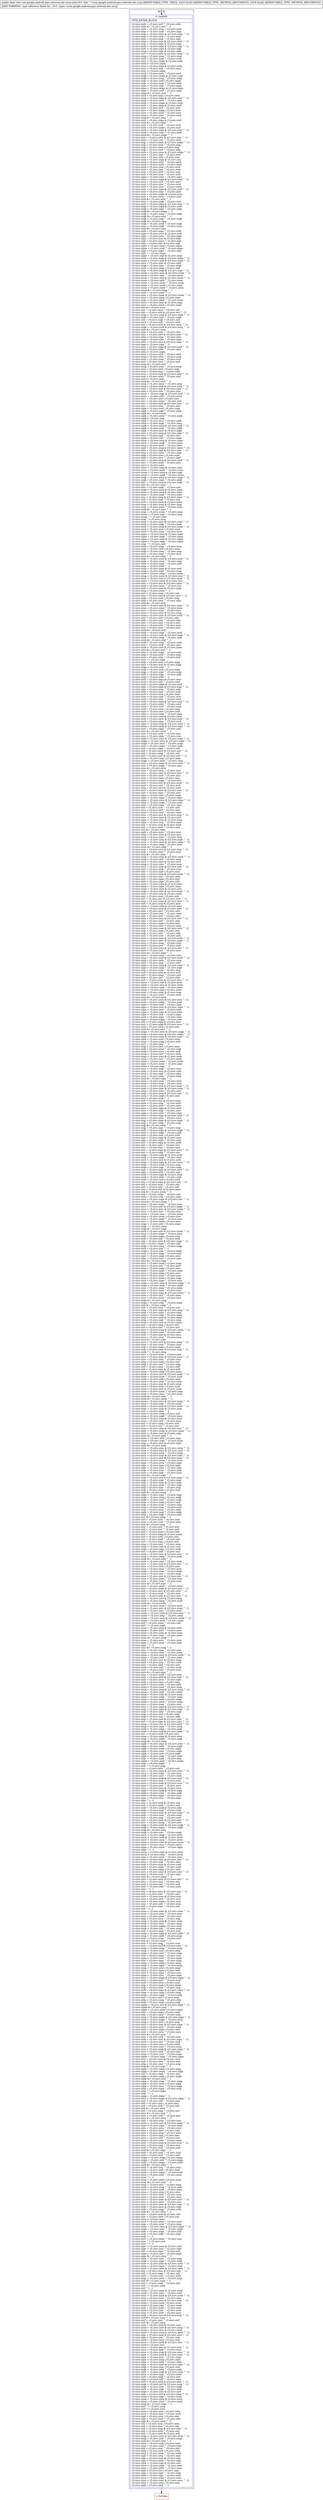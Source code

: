 digraph "CFG forcom.google.android.gms.internal.ads.zzcq.zza([B[B)V" {
subgraph cluster_Region_1862879260 {
label = "R(1:0)";
node [shape=record,color=blue];
Node_0 [shape=record,label="{0\:\ 0x0000|MTH_ENTER_BLOCK\l|r3.zzvc.zzrb = r3.zzvc.zzrf ^ r3.zzvc.zzrb\lr3.zzvc.zzrb &= r3.zzvc.zzsf ^ \-1\lr3.zzvc.zzrb = r3.zzvc.zzoq ^ r3.zzvc.zzrb\lr3.zzvc.zzqc = r3.zzvc.zzrb ^ r3.zzvc.zzqc\lr3.zzvc.zzqc = r3.zzvc.zzsh & (r3.zzvc.zzqc ^ \-1)\lr3.zzvc.zzqc = r3.zzvc.zzuj ^ r3.zzvc.zzqc\lr3.zzvc.zzpi = r3.zzvc.zzqc ^ r3.zzvc.zzpi\lr3.zzvc.zzqc = r3.zzvc.zzpi & (r3.zzvc.zztw ^ \-1)\lr3.zzvc.zzuj = r3.zzvc.zzpa & r3.zzvc.zzqc\lr3.zzvc.zzsh = r3.zzvc.zzpa & (r3.zzvc.zzpi ^ \-1)\lr3.zzvc.zzrb = r3.zzvc.zzpa & r3.zzvc.zzpi\lr3.zzvc.zzoq = r3.zzvc.zzpi & r3.zzvc.zztw\lr3.zzvc.zzrf = r3.zzvc.zztw & (r3.zzvc.zzoq ^ \-1)\lr3.zzvc.zzsp = r3.zzvc.zzoq ^ r3.zzvc.zzsp\lr3.zzvc.zzrb = r3.zzvc.zzoq ^ r3.zzvc.zzrb\lr3.zzvc.zzov = r3.zzvc.zzqm & r3.zzvc.zzrb\lr3.zzvc.zzrb \|= r3.zzvc.zzqm\lr3.zzvc.zzur = r3.zzvc.zzpa & r3.zzvc.zzoq\lr3.zzvc.zzur = r3.zzvc.zzpi ^ r3.zzvc.zzur\lr3.zzvc.zzur \|= r3.zzvc.zzqm\lr3.zzvc.zzuf = r3.zzvc.zzoq ^ r3.zzvc.zzuf\lr3.zzvc.zzqk = r3.zzvc.zzqm & r3.zzvc.zzuf\lr3.zzvc.zzqk = r3.zzvc.zzsp ^ r3.zzvc.zzqk\lr3.zzvc.zzqv = r3.zzvc.zzuf \| r3.zzvc.zzqm\lr3.zzvc.zzqv = r3.zzvc.zzsp ^ r3.zzvc.zzqv\lr3.zzvc.zzpu = r3.zzvc.zzpi ^ r3.zzvc.zzpu\lr3.zzvc.zzpu = r3.zzvc.zzqm & r3.zzvc.zzpu\lr3.zzvc.zzpu = r3.zzvc.zzuf ^ r3.zzvc.zzpu\lr3.zzvc.zzpu &= r3.zzvc.zzos ^ \-1\lr3.zzvc.zzuf = r3.zzvc.zzpi \| r3.zzvc.zztw\lr3.zzvc.zzsp = r3.zzvc.zzpa & (r3.zzvc.zzuf ^ \-1)\lr3.zzvc.zzsp = r3.zzvc.zztw ^ r3.zzvc.zzsp\lr3.zzvc.zzsp = r3.zzvc.zzqm & r3.zzvc.zzsp\lr3.zzvc.zzut = r3.zzvc.zzpa & r3.zzvc.zzuf\lr3.zzvc.zzut = r3.zzvc.zzrf ^ r3.zzvc.zzut\lr3.zzvc.zzre = r3.zzvc.zzqm \| r3.zzvc.zzut\lr3.zzvc.zzre = r3.zzvc.zzsd ^ r3.zzvc.zzre\lr3.zzvc.zzsp = r3.zzvc.zzut ^ r3.zzvc.zzsp\lr3.zzvc.zzsp &= r3.zzvc.zzos ^ \-1\lr3.zzvc.zzut = r3.zzvc.zzpa & r3.zzvc.zzuf\lr3.zzvc.zzuf &= r3.zzvc.zztw ^ \-1\lr3.zzvc.zzut = r3.zzvc.zzuf ^ r3.zzvc.zzut\lr3.zzvc.zzut = r3.zzvc.zzqm \| r3.zzvc.zzut\lr3.zzvc.zzsd = r3.zzvc.zzpa & (r3.zzvc.zzuf ^ \-1)\lr3.zzvc.zzsd = r3.zzvc.zzqc ^ r3.zzvc.zzsd\lr3.zzvc.zzsd &= r3.zzvc.zzqm ^ \-1\lr3.zzvc.zzrj = r3.zzvc.zztw & (r3.zzvc.zzpi ^ \-1)\lr3.zzvc.zznu = r3.zzvc.zzrj ^ r3.zzvc.zznu\lr3.zzvc.zzqj = r3.zzvc.zznu & (r3.zzvc.zzqm ^ \-1)\lr3.zzvc.zzqj = r3.zzvc.zzsh ^ r3.zzvc.zzqj\lr3.zzvc.zzqj = r3.zzvc.zzos \| r3.zzvc.zzqj\lr3.zzvc.zzqj = r3.zzvc.zzre ^ r3.zzvc.zzqj\lr3.zzvc.zzre = r3.zzvc.zznu & (r3.zzvc.zzqm ^ \-1)\lr3.zzvc.zzre = r3.zzvc.zzpi ^ r3.zzvc.zzre\lr3.zzvc.zzre = r3.zzvc.zzos \| r3.zzvc.zzre\lr3.zzvc.zzsh = r3.zzvc.zzpa & r3.zzvc.zzrj\lr3.zzvc.zzsh = r3.zzvc.zzuf ^ r3.zzvc.zzsh\lr3.zzvc.zzsd = r3.zzvc.zzsh ^ r3.zzvc.zzsd\lr3.zzvc.zzsd = r3.zzvc.zzos \| r3.zzvc.zzsd\lr3.zzvc.zzuf = r3.zzvc.zzpi ^ r3.zzvc.zztw\lr3.zzvc.zzuj = r3.zzvc.zzuf ^ r3.zzvc.zzuj\lr3.zzvc.zzur = r3.zzvc.zzuj ^ r3.zzvc.zzur\lr3.zzvc.zzpu = r3.zzvc.zzur ^ r3.zzvc.zzpu\lr3.zzvc.zzur = r3.zzvc.zzpa & (r3.zzvc.zzuf ^ \-1)\lr3.zzvc.zzur = r3.zzvc.zzrf ^ r3.zzvc.zzur\lr3.zzvc.zzut = r3.zzvc.zzur ^ r3.zzvc.zzut\lr3.zzvc.zzsd = r3.zzvc.zzut ^ r3.zzvc.zzsd\lr3.zzvc.zzut = r3.zzvc.zzpa & (r3.zzvc.zzuf ^ \-1)\lr3.zzvc.zzut = r3.zzvc.zzqc ^ r3.zzvc.zzut\lr3.zzvc.zzut = r3.zzvc.zzqm & r3.zzvc.zzut\lr3.zzvc.zzut = r3.zzvc.zznu ^ r3.zzvc.zzut\lr3.zzvc.zzut &= r3.zzvc.zzos ^ \-1\lr3.zzvc.zzut = r3.zzvc.zzqk ^ r3.zzvc.zzut\lr3.zzvc.zzut = r3.zzvc.zzpq & (r3.zzvc.zzut ^ \-1)\lr3.zzvc.zzqk = r3.zzvc.zzpa & r3.zzvc.zzuf\lr3.zzvc.zzqk = r3.zzvc.zzqc ^ r3.zzvc.zzqk\lr3.zzvc.zzqk &= r3.zzvc.zzqm ^ \-1\lr3.zzvc.zzqk = r3.zzvc.zzoq ^ r3.zzvc.zzqk\lr3.zzvc.zzqk &= r3.zzvc.zzos ^ \-1\lr3.zzvc.zzqk = r3.zzvc.zzqv ^ r3.zzvc.zzqk\lr3.zzvc.zzqk &= r3.zzvc.zzpq\lr3.zzvc.zzqk = r3.zzvc.zzsd ^ r3.zzvc.zzqk\lr3.zzvc.zzsn = r3.zzvc.zzqk ^ r3.zzvc.zzsn\lr3.zzvc.zztb &= r3.zzvc.zzsn\lr3.zzvc.zztb = r3.zzvc.zzpo ^ r3.zzvc.zztb\lr3.zzvc.zzpo = r3.zzvc.zzsn & r3.zzvc.zzsk\lr3.zzvc.zzpo = r3.zzvc.zzra ^ r3.zzvc.zzpo\lr3.zzvc.zzpl = r3.zzvc.zzsn & r3.zzvc.zzpl\lr3.zzvc.zzpl = r3.zzvc.zznw ^ r3.zzvc.zzpl\lr3.zzvc.zzpl = r3.zzvc.zztt & r3.zzvc.zzpl\lr3.zzvc.zzpw = r3.zzvc.zzsn \| r3.zzvc.zzpw\lr3.zzvc.zzpw = r3.zzvc.zzsk ^ r3.zzvc.zzpw\lr3.zzvc.zzpl = r3.zzvc.zzpw ^ r3.zzvc.zzpl\lr3.zzvc.zzpl ^= r3.zzvc.zzpa\lr3.zzvc.zzpw = r3.zzvc.zzpl & r3.zzvc.zzqa\lr3.zzvc.zzsk = r3.zzvc.zzqa & (r3.zzvc.zzpw ^ \-1)\lr3.zzvc.zznw = r3.zzvc.zzpl & (r3.zzvc.zzqa ^ \-1)\lr3.zzvc.zzra = r3.zzvc.zzoc & r3.zzvc.zzpl\lr3.zzvc.zzqk = r3.zzvc.zzpl ^ r3.zzvc.zzqa\lr3.zzvc.zzsd = r3.zzvc.zzqa \| r3.zzvc.zzpl\lr3.zzvc.zzqv = r3.zzvc.zzqa & (r3.zzvc.zzpl ^ \-1)\lr3.zzvc.zzsm = r3.zzvc.zzsn & (r3.zzvc.zzsm ^ \-1)\lr3.zzvc.zzsm = r3.zzvc.zznr ^ r3.zzvc.zzsm\lr3.zzvc.zzsm = r3.zzvc.zztt & (r3.zzvc.zzsm ^ \-1)\lr3.zzvc.zzsm = r3.zzvc.zztb ^ r3.zzvc.zzsm\lr3.zzvc.zzom = r3.zzvc.zzsm ^ r3.zzvc.zzom\lr3.zzvc.zzsm = r3.zzvc.zzom \| r3.zzvc.zzqw\lr3.zzvc.zzsm = r3.zzvc.zzqw ^ r3.zzvc.zzsm\lr3.zzvc.zzsm &= r3.zzvc.zzpg ^ \-1\lr3.zzvc.zztb = r3.zzvc.zzom ^ \-1\lr3.zzvc.zznr = r3.zzvc.zzqw & (r3.zzvc.zzom ^ \-1)\lr3.zzvc.zznr = r3.zzvc.zzpg \| r3.zzvc.zznr\lr3.zzvc.zzqc = r3.zzvc.zzqw ^ r3.zzvc.zzom\lr3.zzvc.zznu = r3.zzvc.zzqc & r3.zzvc.zzpg\lr3.zzvc.zzur = r3.zzvc.zzom \| r3.zzvc.zzqw\lr3.zzvc.zzti &= r3.zzvc.zzsn\lr3.zzvc.zzti = r3.zzvc.zzua ^ r3.zzvc.zzti\lr3.zzvc.zzti = r3.zzvc.zztt & (r3.zzvc.zzti ^ \-1)\lr3.zzvc.zzqb = r3.zzvc.zzsn & (r3.zzvc.zzqb ^ \-1)\lr3.zzvc.zzqb = r3.zzvc.zzof ^ r3.zzvc.zzqb\lr3.zzvc.zzti = r3.zzvc.zzqb ^ r3.zzvc.zzti\lr3.zzvc.zzrd = r3.zzvc.zzti ^ r3.zzvc.zzrd\lr3.zzvc.zzti = r3.zzvc.zzrd & (r3.zzvc.zzsg ^ \-1)\lr3.zzvc.zzqb = r3.zzvc.zzrd & (r3.zzvc.zzsg ^ \-1)\lr3.zzvc.zzte &= r3.zzvc.zzsn\lr3.zzvc.zzte = r3.zzvc.zztx ^ r3.zzvc.zzte\lr3.zzvc.zzte = r3.zzvc.zztt & (r3.zzvc.zzte ^ \-1)\lr3.zzvc.zzte = r3.zzvc.zzpo ^ r3.zzvc.zzte\lr3.zzvc.zzpe = r3.zzvc.zzte ^ r3.zzvc.zzpe\lr3.zzvc.zzte = r3.zzvc.zzsi & (r3.zzvc.zzpe ^ \-1)\lr3.zzvc.zzpo = r3.zzvc.zzpe ^ \-1\lr3.zzvc.zztx = r3.zzvc.zzpa & (r3.zzvc.zzuf ^ \-1)\lr3.zzvc.zztx = r3.zzvc.zztw ^ r3.zzvc.zztx\lr3.zzvc.zztx \|= r3.zzvc.zzqm\lr3.zzvc.zztx = r3.zzvc.zzsh ^ r3.zzvc.zztx\lr3.zzvc.zzsp = r3.zzvc.zztx ^ r3.zzvc.zzsp\lr3.zzvc.zzut = r3.zzvc.zzsp ^ r3.zzvc.zzut\lr3.zzvc.zzsf = r3.zzvc.zzut ^ r3.zzvc.zzsf\lr3.zzvc.zzup &= r3.zzvc.zzsf ^ \-1\lr3.zzvc.zzup = r3.zzvc.zzul ^ r3.zzvc.zzup\lr3.zzvc.zzul = r3.zzvc.zzsf \| r3.zzvc.zzqy\lr3.zzvc.zzul = r3.zzvc.zzsj ^ r3.zzvc.zzul\lr3.zzvc.zzul = r3.zzvc.zzrh & (r3.zzvc.zzul ^ \-1)\lr3.zzvc.zzul = r3.zzvc.zzno ^ r3.zzvc.zzul\lr3.zzvc.zzul \|= r3.zzvc.zzqt\lr3.zzvc.zzrg &= r3.zzvc.zzsf ^ \-1\lr3.zzvc.zzrg = r3.zzvc.zzsw ^ r3.zzvc.zzrg\lr3.zzvc.zzrg = r3.zzvc.zzrh & (r3.zzvc.zzrg ^ \-1)\lr3.zzvc.zzta = r3.zzvc.zzsf & (r3.zzvc.zzta ^ \-1)\lr3.zzvc.zzta = r3.zzvc.zztv ^ r3.zzvc.zzta\lr3.zzvc.zzsw = r3.zzvc.zzqy & (r3.zzvc.zzsf ^ \-1)\lr3.zzvc.zzsw = r3.zzvc.zztv ^ r3.zzvc.zzsw\lr3.zzvc.zzrc = r3.zzvc.zzsf \| r3.zzvc.zzrc\lr3.zzvc.zzrc = r3.zzvc.zzum ^ r3.zzvc.zzrc\lr3.zzvc.zzrc = r3.zzvc.zzrh & (r3.zzvc.zzrc ^ \-1)\lr3.zzvc.zzrc = r3.zzvc.zzta ^ r3.zzvc.zzrc\lr3.zzvc.zzpk = r3.zzvc.zzsf \| r3.zzvc.zzpk\lr3.zzvc.zzpk = r3.zzvc.zzpf ^ r3.zzvc.zzpk\lr3.zzvc.zzpk &= r3.zzvc.zzrh\lr3.zzvc.zzpk = r3.zzvc.zzsw ^ r3.zzvc.zzpk\lr3.zzvc.zzpk \|= r3.zzvc.zzqt\lr3.zzvc.zzpk = r3.zzvc.zzrc ^ r3.zzvc.zzpk\lr3.zzvc.zzsq = r3.zzvc.zzpk ^ r3.zzvc.zzsq\lr3.zzvc.zzpk = r3.zzvc.zzsq & (r3.zzvc.zzpl ^ \-1)\lr3.zzvc.zzpk = r3.zzvc.zzqv ^ r3.zzvc.zzpk\lr3.zzvc.zzpk = r3.zzvc.zzoc & r3.zzvc.zzpk\lr3.zzvc.zzrc = r3.zzvc.zzsq & (r3.zzvc.zzpl ^ \-1)\lr3.zzvc.zzrc = r3.zzvc.zzpl ^ r3.zzvc.zzrc\lr3.zzvc.zzpk = r3.zzvc.zzrc ^ r3.zzvc.zzpk\lr3.zzvc.zzsw = r3.zzvc.zzsq & r3.zzvc.zzpw\lr3.zzvc.zzsw = r3.zzvc.zzqk ^ r3.zzvc.zzsw\lr3.zzvc.zzra = r3.zzvc.zzsw ^ r3.zzvc.zzra\lr3.zzvc.zzpf = r3.zzvc.zzsq & (r3.zzvc.zzpw ^ \-1)\lr3.zzvc.zzta = r3.zzvc.zzpf & (r3.zzvc.zzoc ^ \-1)\lr3.zzvc.zzta = r3.zzvc.zzsw ^ r3.zzvc.zzta\lr3.zzvc.zzpf = r3.zzvc.zzoc \| r3.zzvc.zzpf\lr3.zzvc.zzpf = r3.zzvc.zzrc ^ r3.zzvc.zzpf\lr3.zzvc.zzrc = r3.zzvc.zzsq & (r3.zzvc.zzsd ^ \-1)\lr3.zzvc.zzrc = r3.zzvc.zzsd ^ r3.zzvc.zzrc\lr3.zzvc.zzrc \|= r3.zzvc.zzoc\lr3.zzvc.zzsw = r3.zzvc.zzsq & r3.zzvc.zzsd\lr3.zzvc.zzsw = r3.zzvc.zznw ^ r3.zzvc.zzsw\lr3.zzvc.zzum = r3.zzvc.zzsq & r3.zzvc.zzpl\lr3.zzvc.zzum = r3.zzvc.zzqk ^ r3.zzvc.zzum\lr3.zzvc.zzqk = r3.zzvc.zzsq & (r3.zzvc.zzqa ^ \-1)\lr3.zzvc.zzqk = r3.zzvc.zzqa ^ r3.zzvc.zzqk\lr3.zzvc.zztv = r3.zzvc.zzsq & (r3.zzvc.zzqa ^ \-1)\lr3.zzvc.zztv &= r3.zzvc.zzoc ^ \-1\lr3.zzvc.zztv = r3.zzvc.zzqk ^ r3.zzvc.zztv\lr3.zzvc.zzqk = r3.zzvc.zzsq & r3.zzvc.zzpw\lr3.zzvc.zzno = r3.zzvc.zzsq & r3.zzvc.zzqv\lr3.zzvc.zzno = r3.zzvc.zzqa ^ r3.zzvc.zzno\lr3.zzvc.zzsj = r3.zzvc.zzsq & (r3.zzvc.zzpw ^ \-1)\lr3.zzvc.zzsj = r3.zzvc.zzqv ^ r3.zzvc.zzsj\lr3.zzvc.zzut = r3.zzvc.zzsq & r3.zzvc.zznw\lr3.zzvc.zzsp = r3.zzvc.zzsq & r3.zzvc.zzqa\lr3.zzvc.zzsp = r3.zzvc.zznw ^ r3.zzvc.zzsp\lr3.zzvc.zzsp &= r3.zzvc.zzoc ^ \-1\lr3.zzvc.zzsp = r3.zzvc.zzum ^ r3.zzvc.zzsp\lr3.zzvc.zzum = r3.zzvc.zzpl ^ r3.zzvc.zzsq\lr3.zzvc.zzum ^= r3.zzvc.zzoc\lr3.zzvc.zzsk ^= r3.zzvc.zzsq\lr3.zzvc.zzsk = r3.zzvc.zzoc & (r3.zzvc.zzsk ^ \-1)\lr3.zzvc.zzsk = r3.zzvc.zzqk ^ r3.zzvc.zzsk\lr3.zzvc.zzsd = r3.zzvc.zzsq & (r3.zzvc.zzsd ^ \-1)\lr3.zzvc.zzsd = r3.zzvc.zzoc \| r3.zzvc.zzsd\lr3.zzvc.zzsd = r3.zzvc.zzno ^ r3.zzvc.zzsd\lr3.zzvc.zzpw = r3.zzvc.zzsq & r3.zzvc.zzpw\lr3.zzvc.zzpw = r3.zzvc.zzqa ^ r3.zzvc.zzpw\lr3.zzvc.zzpw = r3.zzvc.zzoc & r3.zzvc.zzpw\lr3.zzvc.zzpw = r3.zzvc.zzqk ^ r3.zzvc.zzpw\lr3.zzvc.zzqy ^= r3.zzvc.zzsf\lr3.zzvc.zzrg = r3.zzvc.zzqy ^ r3.zzvc.zzrg\lr3.zzvc.zzqy = r3.zzvc.zzsf \| r3.zzvc.zzun\lr3.zzvc.zzqy = r3.zzvc.zzog ^ r3.zzvc.zzqy\lr3.zzvc.zzsz = r3.zzvc.zzqy ^ r3.zzvc.zzsz\lr3.zzvc.zzsz &= r3.zzvc.zzqt ^ \-1\lr3.zzvc.zzqy = r3.zzvc.zzuo & (r3.zzvc.zzsf ^ \-1)\lr3.zzvc.zzqy = r3.zzvc.zzuq ^ r3.zzvc.zzqy\lr3.zzvc.zztw = r3.zzvc.zzqy ^ r3.zzvc.zztw\lr3.zzvc.zzqy = r3.zzvc.zztw ^ \-1\lr3.zzvc.zzog = r3.zzvc.zzqx & r3.zzvc.zzsf\lr3.zzvc.zzog = r3.zzvc.zzpt ^ r3.zzvc.zzog\lr3.zzvc.zzow = r3.zzvc.zzog ^ r3.zzvc.zzow\lr3.zzvc.zzog = r3.zzvc.zzow & (r3.zzvc.zzsi ^ \-1)\lr3.zzvc.zzno = r3.zzvc.zzsi & (r3.zzvc.zzow ^ \-1)\lr3.zzvc.zznw = r3.zzvc.zzow & r3.zzvc.zzsi\lr3.zzvc.zztx = r3.zzvc.zzsi & (r3.zzvc.zznw ^ \-1)\lr3.zzvc.zzsh = r3.zzvc.zzow ^ r3.zzvc.zzsi\lr3.zzvc.zzof = r3.zzvc.zzsh & r3.zzvc.zzpe\lr3.zzvc.zzua = r3.zzvc.zzow ^ \-1\lr3.zzvc.zzrf = r3.zzvc.zzow \| r3.zzvc.zzsi\lr3.zzvc.zzuj = r3.zzvc.zzrf & (r3.zzvc.zzsi ^ \-1)\lr3.zzvc.zztp = r3.zzvc.zzsf \| r3.zzvc.zztp\lr3.zzvc.zztp = r3.zzvc.zzry ^ r3.zzvc.zztp\lr3.zzvc.zztp &= r3.zzvc.zzrh\lr3.zzvc.zzuo = r3.zzvc.zzsf & (r3.zzvc.zzuo ^ \-1)\lr3.zzvc.zzuo = r3.zzvc.zzuq ^ r3.zzvc.zzuo\lr3.zzvc.zzrs = r3.zzvc.zzuo ^ r3.zzvc.zzrs\lr3.zzvc.zzuo = r3.zzvc.zzrs & r3.zzvc.zzsg\lr3.zzvc.zzuq = r3.zzvc.zzrs & (r3.zzvc.zzrd ^ \-1)\lr3.zzvc.zzty = r3.zzvc.zzsf \| r3.zzvc.zzty\lr3.zzvc.zzty = r3.zzvc.zztu ^ r3.zzvc.zzty\lr3.zzvc.zztc = r3.zzvc.zzty ^ r3.zzvc.zztc\lr3.zzvc.zzsz = r3.zzvc.zztc ^ r3.zzvc.zzsz\lr3.zzvc.zzoi = r3.zzvc.zzsz ^ r3.zzvc.zzoi\lr3.zzvc.zzoh &= r3.zzvc.zzsf\lr3.zzvc.zzoh = r3.zzvc.zzun ^ r3.zzvc.zzoh\lr3.zzvc.zzoh = r3.zzvc.zzrh & (r3.zzvc.zzoh ^ \-1)\lr3.zzvc.zzoh = r3.zzvc.zzup ^ r3.zzvc.zzoh\lr3.zzvc.zzoh &= r3.zzvc.zzqt ^ \-1\lr3.zzvc.zzoh = r3.zzvc.zzrg ^ r3.zzvc.zzoh\lr3.zzvc.zzst = r3.zzvc.zzoh ^ r3.zzvc.zzst\lr3.zzvc.zzoh = r3.zzvc.zzst & r3.zzvc.zzom\lr3.zzvc.zztu &= r3.zzvc.zzsf ^ \-1\lr3.zzvc.zztu = r3.zzvc.zzqg ^ r3.zzvc.zztu\lr3.zzvc.zztp = r3.zzvc.zztu ^ r3.zzvc.zztp\lr3.zzvc.zzul = r3.zzvc.zztp ^ r3.zzvc.zzul\lr3.zzvc.zzul ^= r3.zzvc.zzpi\lr3.zzvc.zztp = r3.zzvc.zzul \| r3.zzvc.zzpg\lr3.zzvc.zztu = r3.zzvc.zzul & r3.zzvc.zzpg\lr3.zzvc.zzqg = r3.zzvc.zzul ^ \-1\lr3.zzvc.zzqx = r3.zzvc.zzsf \| r3.zzvc.zzqx\lr3.zzvc.zzqx = r3.zzvc.zzpt ^ r3.zzvc.zzqx\lr3.zzvc.zzth = r3.zzvc.zzqx ^ r3.zzvc.zzth\lr3.zzvc.zzqx = r3.zzvc.zzth ^ \-1\lr3.zzvc.zzuf = r3.zzvc.zzpa & r3.zzvc.zzuf\lr3.zzvc.zzuf = r3.zzvc.zzrj ^ r3.zzvc.zzuf\lr3.zzvc.zzuf = r3.zzvc.zzqm & r3.zzvc.zzuf\lr3.zzvc.zzpi = r3.zzvc.zzpa & (r3.zzvc.zzpi ^ \-1)\lr3.zzvc.zzpi = r3.zzvc.zzoq ^ r3.zzvc.zzpi\lr3.zzvc.zzuf = r3.zzvc.zzpi ^ r3.zzvc.zzuf\lr3.zzvc.zzuf = r3.zzvc.zzos \| r3.zzvc.zzuf\lr3.zzvc.zzov = r3.zzvc.zzpi ^ r3.zzvc.zzov\lr3.zzvc.zzuf = r3.zzvc.zzov ^ r3.zzvc.zzuf\lr3.zzvc.zzuf = r3.zzvc.zzpq & (r3.zzvc.zzuf ^ \-1)\lr3.zzvc.zzuf = r3.zzvc.zzpu ^ r3.zzvc.zzuf\lr3.zzvc.zznx = r3.zzvc.zzuf ^ r3.zzvc.zznx\lr3.zzvc.zzuf = r3.zzvc.zznx \| r3.zzvc.zzqz\lr3.zzvc.zzpu = r3.zzvc.zzrz \| r3.zzvc.zzuf\lr3.zzvc.zzpu = r3.zzvc.zznx ^ r3.zzvc.zzpu\lr3.zzvc.zzov = r3.zzvc.zzuf & r3.zzvc.zzrw\lr3.zzvc.zzuf = r3.zzvc.zzrw & (r3.zzvc.zzuf ^ \-1)\lr3.zzvc.zzuf = r3.zzvc.zzpu ^ r3.zzvc.zzuf\lr3.zzvc.zzpu = r3.zzvc.zzqz & (r3.zzvc.zznx ^ \-1)\lr3.zzvc.zzoq = r3.zzvc.zzqz & (r3.zzvc.zzpu ^ \-1)\lr3.zzvc.zzsr = r3.zzvc.zzpu ^ r3.zzvc.zzsr\lr3.zzvc.zzsr &= r3.zzvc.zzrw ^ \-1\lr3.zzvc.zzsr = r3.zzvc.zztq ^ r3.zzvc.zzsr\lr3.zzvc.zzsc = r3.zzvc.zzpu ^ r3.zzvc.zzsc\lr3.zzvc.zzpa = r3.zzvc.zznx & (r3.zzvc.zzqz ^ \-1)\lr3.zzvc.zzqm = r3.zzvc.zzrw & (r3.zzvc.zzpa ^ \-1)\lr3.zzvc.zzqm = r3.zzvc.zzsc ^ r3.zzvc.zzqm\lr3.zzvc.zzox = r3.zzvc.zzqm ^ r3.zzvc.zzox\lr3.zzvc.zztl = r3.zzvc.zzpa ^ r3.zzvc.zztl\lr3.zzvc.zztl = r3.zzvc.zzrw & (r3.zzvc.zztl ^ \-1)\lr3.zzvc.zztl = r3.zzvc.zzoq ^ r3.zzvc.zztl\lr3.zzvc.zztl = r3.zzvc.zzss & (r3.zzvc.zztl ^ \-1)\lr3.zzvc.zzoq = r3.zzvc.zzqz \| r3.zzvc.zzpa\lr3.zzvc.zzqm = r3.zzvc.zznx ^ r3.zzvc.zzqz\lr3.zzvc.zzsc = r3.zzvc.zzqm & (r3.zzvc.zzrz ^ \-1)\lr3.zzvc.zzsc = r3.zzvc.zzqm ^ r3.zzvc.zzsc\lr3.zzvc.zzsc &= r3.zzvc.zzrw\lr3.zzvc.zzsc = r3.zzvc.zztq ^ r3.zzvc.zzsc\lr3.zzvc.zzsc = r3.zzvc.zzss & (r3.zzvc.zzsc ^ \-1)\lr3.zzvc.zzsc = r3.zzvc.zzuf ^ r3.zzvc.zzsc\lr3.zzvc.zzsc = r3.zzvc.zzpz \| r3.zzvc.zzsc\lr3.zzvc.zzrt = r3.zzvc.zzqm ^ r3.zzvc.zzrt\lr3.zzvc.zzuf = r3.zzvc.zzrt & (r3.zzvc.zzrw ^ \-1)\lr3.zzvc.zzuf = r3.zzvc.zzrt ^ r3.zzvc.zzuf\lr3.zzvc.zztq = r3.zzvc.zzrt & r3.zzvc.zzrw\lr3.zzvc.zzrt = r3.zzvc.zzrw & (r3.zzvc.zzrt ^ \-1)\lr3.zzvc.zzrt = r3.zzvc.zzpu ^ r3.zzvc.zzrt\lr3.zzvc.zzpu = r3.zzvc.zzrz \| r3.zzvc.zzqm\lr3.zzvc.zzpu = r3.zzvc.zzpa ^ r3.zzvc.zzpu\lr3.zzvc.zzpu = r3.zzvc.zzrw & (r3.zzvc.zzpu ^ \-1)\lr3.zzvc.zzpa = r3.zzvc.zzqm ^ r3.zzvc.zzrz\lr3.zzvc.zzov = r3.zzvc.zzpa ^ r3.zzvc.zzov\lr3.zzvc.zztl = r3.zzvc.zzov ^ r3.zzvc.zztl\lr3.zzvc.zzsc = r3.zzvc.zztl ^ r3.zzvc.zzsc\lr3.zzvc.zzoo = r3.zzvc.zzsc ^ r3.zzvc.zzoo\lr3.zzvc.zzsc = r3.zzvc.zzst & (r3.zzvc.zzoo ^ \-1)\lr3.zzvc.zzov = r3.zzvc.zzoo & r3.zzvc.zzrf\lr3.zzvc.zzpa = r3.zzvc.zzoo & r3.zzvc.zzog\lr3.zzvc.zzpa = r3.zzvc.zzuj ^ r3.zzvc.zzpa\lr3.zzvc.zzrj = r3.zzvc.zzoo & r3.zzvc.zzow\lr3.zzvc.zzrj = r3.zzvc.zzsh ^ r3.zzvc.zzrj\lr3.zzvc.zzrj &= r3.zzvc.zzpe\lr3.zzvc.zzpt = r3.zzvc.zzoo ^ r3.zzvc.zzst\lr3.zzvc.zzrg = r3.zzvc.zzoo & r3.zzvc.zzsi\lr3.zzvc.zzrg = r3.zzvc.zzow ^ r3.zzvc.zzrg\lr3.zzvc.zzup = r3.zzvc.zzrg & (r3.zzvc.zzpe ^ \-1)\lr3.zzvc.zzun = r3.zzvc.zzoo & (r3.zzvc.zzow ^ \-1)\lr3.zzvc.zzun = r3.zzvc.zzog ^ r3.zzvc.zzun\lr3.zzvc.zzun &= r3.zzvc.zzpe ^ \-1\lr3.zzvc.zzuj = r3.zzvc.zzoo & (r3.zzvc.zzuj ^ \-1)\lr3.zzvc.zzuj = r3.zzvc.zzno ^ r3.zzvc.zzuj\lr3.zzvc.zzuj &= r3.zzvc.zzpe ^ \-1\lr3.zzvc.zzog = r3.zzvc.zzoo & (r3.zzvc.zznw ^ \-1)\lr3.zzvc.zzog = r3.zzvc.zzrf ^ r3.zzvc.zzog\lr3.zzvc.zzsz = r3.zzvc.zzoo & r3.zzvc.zzsi\lr3.zzvc.zzup = r3.zzvc.zzsz ^ r3.zzvc.zzup\lr3.zzvc.zzsz = r3.zzvc.zzoo & (r3.zzvc.zztx ^ \-1)\lr3.zzvc.zzsz = r3.zzvc.zzsh ^ r3.zzvc.zzsz\lr3.zzvc.zztc = r3.zzvc.zzpe \| r3.zzvc.zzsz\lr3.zzvc.zzty = r3.zzvc.zzoo & (r3.zzvc.zzow ^ \-1)\lr3.zzvc.zzty = r3.zzvc.zzsi ^ r3.zzvc.zzty\lr3.zzvc.zzry = r3.zzvc.zzpe \| r3.zzvc.zzty\lr3.zzvc.zzty = r3.zzvc.zzpe \| r3.zzvc.zzty\lr3.zzvc.zzno = r3.zzvc.zzoo & r3.zzvc.zzno\lr3.zzvc.zzno = r3.zzvc.zzpe \| r3.zzvc.zzno\lr3.zzvc.zzuh = r3.zzvc.zzoo & r3.zzvc.zzst\lr3.zzvc.zzqh = r3.zzvc.zzst & (r3.zzvc.zzuh ^ \-1)\lr3.zzvc.zzro = r3.zzvc.zzrp & r3.zzvc.zzuh\lr3.zzvc.zzsl = r3.zzvc.zzoo \| r3.zzvc.zzst\lr3.zzvc.zzrl = r3.zzvc.zzsl & (r3.zzvc.zzst ^ \-1)\lr3.zzvc.zzsx = r3.zzvc.zzoo & (r3.zzvc.zzst ^ \-1)\lr3.zzvc.zztf = r3.zzvc.zzrp & r3.zzvc.zzsx\lr3.zzvc.zztm = r3.zzvc.zzrp & r3.zzvc.zzsx\lr3.zzvc.zzto = r3.zzvc.zzoo & (r3.zzvc.zztx ^ \-1)\lr3.zzvc.zzto = r3.zzvc.zzrf ^ r3.zzvc.zzto\lr3.zzvc.zzno = r3.zzvc.zzto ^ r3.zzvc.zzno\lr3.zzvc.zztc = r3.zzvc.zzto ^ r3.zzvc.zztc\lr3.zzvc.zzto = r3.zzvc.zzoo & (r3.zzvc.zzrf ^ \-1)\lr3.zzvc.zzto = r3.zzvc.zzrf ^ r3.zzvc.zzto\lr3.zzvc.zzto = r3.zzvc.zzpe \| r3.zzvc.zzto\lr3.zzvc.zzto = r3.zzvc.zzov ^ r3.zzvc.zzto\lr3.zzvc.zzov = r3.zzvc.zzoo & (r3.zzvc.zztx ^ \-1)\lr3.zzvc.zzqi = r3.zzvc.zzpe \| r3.zzvc.zzov\lr3.zzvc.zzqi = r3.zzvc.zzsz ^ r3.zzvc.zzqi\lr3.zzvc.zzry = r3.zzvc.zzov ^ r3.zzvc.zzry\lr3.zzvc.zzov = r3.zzvc.zzoo & (r3.zzvc.zzsh ^ \-1)\lr3.zzvc.zzsz = r3.zzvc.zzov & (r3.zzvc.zzpe ^ \-1)\lr3.zzvc.zzsz = r3.zzvc.zzog ^ r3.zzvc.zzsz\lr3.zzvc.zzof = r3.zzvc.zzov ^ r3.zzvc.zzof\lr3.zzvc.zzov = r3.zzvc.zzoo & (r3.zzvc.zzsi ^ \-1)\lr3.zzvc.zzov = r3.zzvc.zzsi ^ r3.zzvc.zzov\lr3.zzvc.zzov &= r3.zzvc.zzpe ^ \-1\lr3.zzvc.zzov = r3.zzvc.zzrg ^ r3.zzvc.zzov\lr3.zzvc.zzrg = r3.zzvc.zzoo & (r3.zzvc.zzow ^ \-1)\lr3.zzvc.zzrg = r3.zzvc.zzsh ^ r3.zzvc.zzrg\lr3.zzvc.zzty = r3.zzvc.zzrg ^ r3.zzvc.zzty\lr3.zzvc.zzpe = r3.zzvc.zzrg & (r3.zzvc.zzpe ^ \-1)\lr3.zzvc.zzpe = r3.zzvc.zzpa ^ r3.zzvc.zzpe\lr3.zzvc.zzuj = r3.zzvc.zzrg ^ r3.zzvc.zzuj\lr3.zzvc.zzrf = r3.zzvc.zzoo & r3.zzvc.zzrf\lr3.zzvc.zzrf = r3.zzvc.zznw ^ r3.zzvc.zzrf\lr3.zzvc.zzte = r3.zzvc.zzrf ^ r3.zzvc.zzte\lr3.zzvc.zzrf = r3.zzvc.zznx & (r3.zzvc.zzrz ^ \-1)\lr3.zzvc.zznw = r3.zzvc.zzrf & r3.zzvc.zzrw\lr3.zzvc.zznw = r3.zzvc.zzss & r3.zzvc.zznw\lr3.zzvc.zznw = r3.zzvc.zzuf ^ r3.zzvc.zznw\lr3.zzvc.zznw = r3.zzvc.zzpz \| r3.zzvc.zznw\lr3.zzvc.zzuf = r3.zzvc.zznx & r3.zzvc.zzqz\lr3.zzvc.zzoy = r3.zzvc.zzuf ^ r3.zzvc.zzoy\lr3.zzvc.zzoy &= r3.zzvc.zzrw\lr3.zzvc.zzuf = r3.zzvc.zznx & (r3.zzvc.zzrz ^ \-1)\lr3.zzvc.zzuf = r3.zzvc.zzqm ^ r3.zzvc.zzuf\lr3.zzvc.zzpu = r3.zzvc.zzuf ^ r3.zzvc.zzpu\lr3.zzvc.zzpu = r3.zzvc.zzss & (r3.zzvc.zzpu ^ \-1)\lr3.zzvc.zzpu = r3.zzvc.zzrt ^ r3.zzvc.zzpu\lr3.zzvc.zzpu = r3.zzvc.zzpz & r3.zzvc.zzpu\lr3.zzvc.zzpu = r3.zzvc.zztl ^ r3.zzvc.zzpu\lr3.zzvc.zzos = r3.zzvc.zzpu ^ r3.zzvc.zzos\lr3.zzvc.zzpu = r3.zzvc.zzpg ^ r3.zzvc.zzos\lr3.zzvc.zztl = r3.zzvc.zzpg & r3.zzvc.zzos\lr3.zzvc.zzrt = r3.zzvc.zzpg & (r3.zzvc.zzos ^ \-1)\lr3.zzvc.zzuf = r3.zzvc.zzos \| r3.zzvc.zzrt\lr3.zzvc.zzuf &= r3.zzvc.zzul ^ \-1\lr3.zzvc.zzqm = r3.zzvc.zzos & (r3.zzvc.zzpg ^ \-1)\lr3.zzvc.zzrg = r3.zzvc.zzos & (r3.zzvc.zzqm ^ \-1)\lr3.zzvc.zzpa = r3.zzvc.zzrg & (r3.zzvc.zzul ^ \-1)\lr3.zzvc.zzsh = r3.zzvc.zzul \| r3.zzvc.zzrg\lr3.zzvc.zzog = r3.zzvc.zzpg \| r3.zzvc.zzos\lr3.zzvc.zzrv = r3.zzvc.zzos ^ \-1\lr3.zzvc.zzqf = r3.zzvc.zzrz \| r3.zzvc.zznx\lr3.zzvc.zzqf = r3.zzvc.zzoq ^ r3.zzvc.zzqf\lr3.zzvc.zzoq = r3.zzvc.zzrw \| r3.zzvc.zzqf\lr3.zzvc.zzoq = r3.zzvc.zzrf ^ r3.zzvc.zzoq\lr3.zzvc.zzoq = r3.zzvc.zzss & r3.zzvc.zzoq\lr3.zzvc.zzoq = r3.zzvc.zzsr ^ r3.zzvc.zzoq\lr3.zzvc.zznw = r3.zzvc.zzoq ^ r3.zzvc.zznw\lr3.zzvc.zzpc = r3.zzvc.zznw ^ r3.zzvc.zzpc\lr3.zzvc.zznw = r3.zzvc.zzpc ^ \-1\lr3.zzvc.zzoy = r3.zzvc.zzqf ^ r3.zzvc.zzoy\lr3.zzvc.zzoy = r3.zzvc.zzss & r3.zzvc.zzoy\lr3.zzvc.zztq = r3.zzvc.zzqf ^ r3.zzvc.zztq\lr3.zzvc.zzoy = r3.zzvc.zztq ^ r3.zzvc.zzoy\lr3.zzvc.zzoy &= r3.zzvc.zzpz ^ \-1\lr3.zzvc.zzoy = r3.zzvc.zzox ^ r3.zzvc.zzoy\lr3.zzvc.zzoa = r3.zzvc.zzoy ^ r3.zzvc.zzoa\lr3.zzvc.zzoy = r3.zzvc.zzoi & (r3.zzvc.zzoa ^ \-1)\lr3.zzvc.zzox = r3.zzvc.zzoy & (r3.zzvc.zzsg ^ \-1)\lr3.zzvc.zztq = r3.zzvc.zzoa ^ r3.zzvc.zzoi\lr3.zzvc.zzqf = r3.zzvc.zzoa & (r3.zzvc.zzoi ^ \-1)\lr3.zzvc.zzoq = r3.zzvc.zzqf \| r3.zzvc.zzoi\lr3.zzvc.zzsr = r3.zzvc.zzoa ^ \-1\lr3.zzvc.zzrf = r3.zzvc.zzoi & r3.zzvc.zzoa\lr3.zzvc.zzrb = r3.zzvc.zzpi ^ r3.zzvc.zzrb\lr3.zzvc.zzre = r3.zzvc.zzrb ^ r3.zzvc.zzre\lr3.zzvc.zzre = r3.zzvc.zzpq & r3.zzvc.zzre\lr3.zzvc.zzre = r3.zzvc.zzqj ^ r3.zzvc.zzre\lr3.zzvc.zzpx = r3.zzvc.zzre ^ r3.zzvc.zzpx\lr3.zzvc.zzre = r3.zzvc.zzpx & (r3.zzvc.zzrk ^ \-1)\lr3.zzvc.zzre = r3.zzvc.zzsu ^ r3.zzvc.zzre\lr3.zzvc.zzqj = r3.zzvc.zzpx & (r3.zzvc.zzpb ^ \-1)\lr3.zzvc.zzqj = r3.zzvc.zznp ^ r3.zzvc.zzqj\lr3.zzvc.zzqj &= r3.zzvc.zzod ^ \-1\lr3.zzvc.zzqj = r3.zzvc.zzqr ^ r3.zzvc.zzqj\lr3.zzvc.zzrb = r3.zzvc.zzpx & (r3.zzvc.zzpb ^ \-1)\lr3.zzvc.zzrb = r3.zzvc.zzpb ^ r3.zzvc.zzrb\lr3.zzvc.zzrb = r3.zzvc.zzot \| r3.zzvc.zzrb\lr3.zzvc.zzpi = r3.zzvc.zzpx & r3.zzvc.zzsu\lr3.zzvc.zzpi = r3.zzvc.zzpb ^ r3.zzvc.zzpi\lr3.zzvc.zzri = r3.zzvc.zzpx & r3.zzvc.zzud\lr3.zzvc.zzri = r3.zzvc.zztn ^ r3.zzvc.zzri\lr3.zzvc.zzrx = r3.zzvc.zzri ^ r3.zzvc.zzrx\lr3.zzvc.zzri = r3.zzvc.zzpx & (r3.zzvc.zzsu ^ \-1)\lr3.zzvc.zzri = r3.zzvc.zznp ^ r3.zzvc.zzri\lr3.zzvc.zzqe = r3.zzvc.zzpx & r3.zzvc.zzud\lr3.zzvc.zzrb = r3.zzvc.zzqe ^ r3.zzvc.zzrb\lr3.zzvc.zzrb = r3.zzvc.zzol & r3.zzvc.zzrb\lr3.zzvc.zzqe = r3.zzvc.zzpx & (r3.zzvc.zzus ^ \-1)\lr3.zzvc.zzqe = r3.zzvc.zzod \| r3.zzvc.zzqe\lr3.zzvc.zzqe = r3.zzvc.zzpi ^ r3.zzvc.zzqe\lr3.zzvc.zzpi = r3.zzvc.zzpx & (r3.zzvc.zzrk ^ \-1)\lr3.zzvc.zzpi = r3.zzvc.zztn ^ r3.zzvc.zzpi\lr3.zzvc.zzob = r3.zzvc.zzpx & r3.zzvc.zzud\lr3.zzvc.zzob = r3.zzvc.zzrk ^ r3.zzvc.zzob\lr3.zzvc.zzob = r3.zzvc.zzot \| r3.zzvc.zzob\lr3.zzvc.zztj = r3.zzvc.zzpx & (r3.zzvc.zztj ^ \-1)\lr3.zzvc.zztj = r3.zzvc.zzso ^ r3.zzvc.zztj\lr3.zzvc.zztr = r3.zzvc.zztj ^ r3.zzvc.zztr\lr3.zzvc.zztj = r3.zzvc.zztr & r3.zzvc.zzqw\lr3.zzvc.zztj &= r3.zzvc.zzom ^ \-1\lr3.zzvc.zztj = r3.zzvc.zzqw ^ r3.zzvc.zztj\lr3.zzvc.zznu = r3.zzvc.zztj ^ r3.zzvc.zznu\lr3.zzvc.zzso = r3.zzvc.zzqw & (r3.zzvc.zztr ^ \-1)\lr3.zzvc.zzso &= r3.zzvc.zzom ^ \-1\lr3.zzvc.zzso = r3.zzvc.zzqw ^ r3.zzvc.zzso\lr3.zzvc.zzsv = r3.zzvc.zztr & (r3.zzvc.zzqw ^ \-1)\lr3.zzvc.zzsa = r3.zzvc.zzsv & (r3.zzvc.zzom ^ \-1)\lr3.zzvc.zzsa = r3.zzvc.zzsv ^ r3.zzvc.zzsa\lr3.zzvc.zzsm = r3.zzvc.zzsa ^ r3.zzvc.zzsm\lr3.zzvc.zzsa = r3.zzvc.zzom \| r3.zzvc.zzsv\lr3.zzvc.zzsa = r3.zzvc.zzqw ^ r3.zzvc.zzsa\lr3.zzvc.zzsv = r3.zzvc.zzom \| r3.zzvc.zzsv\lr3.zzvc.zzqp = r3.zzvc.zztr \| r3.zzvc.zzqw\lr3.zzvc.zzqp ^= r3.zzvc.zzom\lr3.zzvc.zzqp &= r3.zzvc.zzpg\lr3.zzvc.zzrq = r3.zzvc.zztr & (r3.zzvc.zzom ^ \-1)\lr3.zzvc.zzrq = r3.zzvc.zzqw ^ r3.zzvc.zzrq\lr3.zzvc.zztk = r3.zzvc.zzpg \| r3.zzvc.zzrq\lr3.zzvc.zztk = r3.zzvc.zztj ^ r3.zzvc.zztk\lr3.zzvc.zztj = r3.zzvc.zzrq & (r3.zzvc.zzpg ^ \-1)\lr3.zzvc.zztj = r3.zzvc.zzqw ^ r3.zzvc.zztj\lr3.zzvc.zzqp = r3.zzvc.zzrq ^ r3.zzvc.zzqp\lr3.zzvc.zzrq = r3.zzvc.zztr ^ \-1\lr3.zzvc.zzqq = r3.zzvc.zztr ^ r3.zzvc.zzqw\lr3.zzvc.zzur = r3.zzvc.zzqq ^ r3.zzvc.zzur\lr3.zzvc.zzpv = r3.zzvc.zzpg \| r3.zzvc.zzur\lr3.zzvc.zzpv = r3.zzvc.zzsv ^ r3.zzvc.zzpv\lr3.zzvc.zzur &= r3.zzvc.zzpg ^ \-1\lr3.zzvc.zzsv = r3.zzvc.zzom \| r3.zzvc.zzqq\lr3.zzvc.zzsv = r3.zzvc.zztr ^ r3.zzvc.zzsv\lr3.zzvc.zzoe = r3.zzvc.zzpg \| r3.zzvc.zzsv\lr3.zzvc.zzoe = r3.zzvc.zzqw ^ r3.zzvc.zzoe\lr3.zzvc.zzsv = r3.zzvc.zzpg \| r3.zzvc.zzsv\lr3.zzvc.zzsv = r3.zzvc.zzsa ^ r3.zzvc.zzsv\lr3.zzvc.zzsa = r3.zzvc.zzom \| r3.zzvc.zzqq\lr3.zzvc.zzsa = r3.zzvc.zzqw ^ r3.zzvc.zzsa\lr3.zzvc.zzqw = r3.zzvc.zzsa & (r3.zzvc.zzpg ^ \-1)\lr3.zzvc.zzqw = r3.zzvc.zzsa ^ r3.zzvc.zzqw\lr3.zzvc.zzsa = r3.zzvc.zzqq ^ r3.zzvc.zzom\lr3.zzvc.zznr = r3.zzvc.zzsa ^ r3.zzvc.zznr\lr3.zzvc.zzsa = r3.zzvc.zzqq & (r3.zzvc.zzom ^ \-1)\lr3.zzvc.zzsa = r3.zzvc.zztr ^ r3.zzvc.zzsa\lr3.zzvc.zzur = r3.zzvc.zzsa ^ r3.zzvc.zzur\lr3.zzvc.zzqq &= r3.zzvc.zzpg\lr3.zzvc.zzqq = r3.zzvc.zzqc ^ r3.zzvc.zzqq\lr3.zzvc.zztr &= r3.zzvc.zzpg ^ \-1\lr3.zzvc.zztr = r3.zzvc.zzso ^ r3.zzvc.zztr\lr3.zzvc.zztg = r3.zzvc.zzpx & (r3.zzvc.zztg ^ \-1)\lr3.zzvc.zztg = r3.zzvc.zzue ^ r3.zzvc.zztg\lr3.zzvc.zznq = r3.zzvc.zztg ^ r3.zzvc.zznq\lr3.zzvc.zztg = r3.zzvc.zzrp & r3.zzvc.zznq\lr3.zzvc.zztg = r3.zzvc.zzpt ^ r3.zzvc.zztg\lr3.zzvc.zzue = r3.zzvc.zzst & r3.zzvc.zznq\lr3.zzvc.zzrl = r3.zzvc.zznq \| r3.zzvc.zzrl\lr3.zzvc.zzrl = r3.zzvc.zzsc ^ r3.zzvc.zzrl\lr3.zzvc.zzso = r3.zzvc.zznq & (r3.zzvc.zzom ^ \-1)\lr3.zzvc.zzqc = r3.zzvc.zzso ^ r3.zzvc.zzst\lr3.zzvc.zzsa = r3.zzvc.zzst & r3.zzvc.zzso\lr3.zzvc.zzsa = r3.zzvc.zzso ^ r3.zzvc.zzsa\lr3.zzvc.zzsa &= r3.zzvc.zzth\lr3.zzvc.zzso = r3.zzvc.zzsl & (r3.zzvc.zznq ^ \-1)\lr3.zzvc.zzso = r3.zzvc.zzsx ^ r3.zzvc.zzso\lr3.zzvc.zzql = r3.zzvc.zznq \| r3.zzvc.zzqh\lr3.zzvc.zzql = r3.zzvc.zzny & (r3.zzvc.zzql ^ \-1)\lr3.zzvc.zzuh ^= r3.zzvc.zznq\lr3.zzvc.zzro = r3.zzvc.zzuh ^ r3.zzvc.zzro\lr3.zzvc.zzro = r3.zzvc.zzny & (r3.zzvc.zzro ^ \-1)\lr3.zzvc.zzro = r3.zzvc.zztg ^ r3.zzvc.zzro\lr3.zzvc.zztg = r3.zzvc.zznq \| r3.zzvc.zzsl\lr3.zzvc.zztg = r3.zzvc.zzsl ^ r3.zzvc.zztg\lr3.zzvc.zztf = r3.zzvc.zztg ^ r3.zzvc.zztf\lr3.zzvc.zztf = r3.zzvc.zzny & r3.zzvc.zztf\lr3.zzvc.zzuh = r3.zzvc.zznq \| r3.zzvc.zzom\lr3.zzvc.zzub = r3.zzvc.zzst & (r3.zzvc.zzuh ^ \-1)\lr3.zzvc.zzub = r3.zzvc.zzuh ^ r3.zzvc.zzub\lr3.zzvc.zzub = r3.zzvc.zzth \| r3.zzvc.zzub\lr3.zzvc.zzsa = r3.zzvc.zzuh ^ r3.zzvc.zzsa\lr3.zzvc.zzse = r3.zzvc.zzst & r3.zzvc.zzuh\lr3.zzvc.zzrn = r3.zzvc.zzth \| r3.zzvc.zzuh\lr3.zzvc.zzon = r3.zzvc.zzst & r3.zzvc.zzuh\lr3.zzvc.zzon = r3.zzvc.zzom ^ r3.zzvc.zzon\lr3.zzvc.zzub = r3.zzvc.zzon ^ r3.zzvc.zzub\lr3.zzvc.zzub &= r3.zzvc.zzpc ^ \-1\lr3.zzvc.zzuh &= r3.zzvc.zzom ^ \-1\lr3.zzvc.zzon = r3.zzvc.zzsc & (r3.zzvc.zznq ^ \-1)\lr3.zzvc.zzon = r3.zzvc.zzpt ^ r3.zzvc.zzon\lr3.zzvc.zztd = r3.zzvc.zzrp & (r3.zzvc.zzon ^ \-1)\lr3.zzvc.zzqn = r3.zzvc.zzrp & r3.zzvc.zzon\lr3.zzvc.zzrr = r3.zzvc.zznq ^ \-1\lr3.zzvc.zzuu = r3.zzvc.zznq \| r3.zzvc.zzsl\lr3.zzvc.zzuu = r3.zzvc.zzqh ^ r3.zzvc.zzuu\lr3.zzvc.zzuu = r3.zzvc.zzrp & r3.zzvc.zzuu\lr3.zzvc.zzuu = r3.zzvc.zzrl ^ r3.zzvc.zzuu\lr3.zzvc.zzrl = r3.zzvc.zznq \| r3.zzvc.zzst\lr3.zzvc.zzrl = r3.zzvc.zzsl ^ r3.zzvc.zzrl\lr3.zzvc.zzuc = r3.zzvc.zzrp & (r3.zzvc.zzrl ^ \-1)\lr3.zzvc.zzpy = r3.zzvc.zzom & (r3.zzvc.zznq ^ \-1)\lr3.zzvc.zzuv = r3.zzvc.zzst & r3.zzvc.zzpy\lr3.zzvc.zzuv &= r3.zzvc.zzth ^ \-1\lr3.zzvc.zzuw = r3.zzvc.zzth \| r3.zzvc.zzpy\lr3.zzvc.zzuw = r3.zzvc.zzqc ^ r3.zzvc.zzuw\lr3.zzvc.zzqc = r3.zzvc.zzst & r3.zzvc.zzpy\lr3.zzvc.zzpy &= r3.zzvc.zzth\lr3.zzvc.zzux = r3.zzvc.zzsx & (r3.zzvc.zznq ^ \-1)\lr3.zzvc.zzux = r3.zzvc.zzny & (r3.zzvc.zzux ^ \-1)\lr3.zzvc.zzuy = r3.zzvc.zznq ^ r3.zzvc.zzom\lr3.zzvc.zzuz = r3.zzvc.zzuy & (r3.zzvc.zzth ^ \-1)\lr3.zzvc.zzva = r3.zzvc.zzst & (r3.zzvc.zzuy ^ \-1)\lr3.zzvc.zzva = r3.zzvc.zzom ^ r3.zzvc.zzva\lr3.zzvc.zzpy = r3.zzvc.zzva ^ r3.zzvc.zzpy\lr3.zzvc.zzpy = r3.zzvc.zzpc \| r3.zzvc.zzpy\lr3.zzvc.zzpy = r3.zzvc.zzsa ^ r3.zzvc.zzpy\lr3.zzvc.zzqc = r3.zzvc.zzuy ^ r3.zzvc.zzqc\lr3.zzvc.zzuz = r3.zzvc.zzqc ^ r3.zzvc.zzuz\lr3.zzvc.zzuz &= r3.zzvc.zzpc ^ \-1\lr3.zzvc.zzqc = r3.zzvc.zzsl & (r3.zzvc.zznq ^ \-1)\lr3.zzvc.zzqc = r3.zzvc.zzpt ^ r3.zzvc.zzqc\lr3.zzvc.zzqc = r3.zzvc.zzrp & r3.zzvc.zzqc\lr3.zzvc.zzqc = r3.zzvc.zzon ^ r3.zzvc.zzqc\lr3.zzvc.zzql = r3.zzvc.zzqc ^ r3.zzvc.zzql\lr3.zzvc.zzql = r3.zzvc.zzow \| r3.zzvc.zzql\lr3.zzvc.zzpt &= r3.zzvc.zznq ^ \-1\lr3.zzvc.zzqn = r3.zzvc.zzpt ^ r3.zzvc.zzqn\lr3.zzvc.zzqh = r3.zzvc.zznq \| r3.zzvc.zzqh\lr3.zzvc.zzqh = r3.zzvc.zzst ^ r3.zzvc.zzqh\lr3.zzvc.zzqc = r3.zzvc.zzqh \| r3.zzvc.zzrp\lr3.zzvc.zzqc = r3.zzvc.zzon ^ r3.zzvc.zzqc\lr3.zzvc.zzux = r3.zzvc.zzqc ^ r3.zzvc.zzux\lr3.zzvc.zzql = r3.zzvc.zzux ^ r3.zzvc.zzql\lr3.zzvc.zzph = r3.zzvc.zzql ^ r3.zzvc.zzph\lr3.zzvc.zztd = r3.zzvc.zzqh ^ r3.zzvc.zztd\lr3.zzvc.zzsl &= r3.zzvc.zznq ^ \-1\lr3.zzvc.zzsl = r3.zzvc.zzst ^ r3.zzvc.zzsl\lr3.zzvc.zzuc = r3.zzvc.zzsl ^ r3.zzvc.zzuc\lr3.zzvc.zzsl &= r3.zzvc.zzrp ^ \-1\lr3.zzvc.zzsl = r3.zzvc.zzrl ^ r3.zzvc.zzsl\lr3.zzvc.zztf = r3.zzvc.zzsl ^ r3.zzvc.zztf\lr3.zzvc.zztf = r3.zzvc.zzow \| r3.zzvc.zztf\lr3.zzvc.zzsl = r3.zzvc.zznq & r3.zzvc.zzom\lr3.zzvc.zzrl = r3.zzvc.zzth \| r3.zzvc.zzsl\lr3.zzvc.zzrl = r3.zzvc.zzoh ^ r3.zzvc.zzrl\lr3.zzvc.zzrl = r3.zzvc.zzpc \| r3.zzvc.zzrl\lr3.zzvc.zzse = r3.zzvc.zzsl ^ r3.zzvc.zzse\lr3.zzvc.zzoh = r3.zzvc.zzst & r3.zzvc.zzsl\lr3.zzvc.zzqh = r3.zzvc.zzpc \| r3.zzvc.zzoh\lr3.zzvc.zzrl = r3.zzvc.zzoh ^ r3.zzvc.zzrl\lr3.zzvc.zzoh = r3.zzvc.zzst & (r3.zzvc.zzsl ^ \-1)\lr3.zzvc.zzoh = r3.zzvc.zznq ^ r3.zzvc.zzoh\lr3.zzvc.zzoh &= r3.zzvc.zzth ^ \-1\lr3.zzvc.zzoh = r3.zzvc.zzse ^ r3.zzvc.zzoh\lr3.zzvc.zzse = r3.zzvc.zzst & (r3.zzvc.zzsl ^ \-1)\lr3.zzvc.zzse = r3.zzvc.zzth \| r3.zzvc.zzse\lr3.zzvc.zzse = r3.zzvc.zzuy ^ r3.zzvc.zzse\lr3.zzvc.zzqh = r3.zzvc.zzse ^ r3.zzvc.zzqh\lr3.zzvc.zzue = r3.zzvc.zzsl ^ r3.zzvc.zzue\lr3.zzvc.zzse = r3.zzvc.zzst & (r3.zzvc.zzsl ^ \-1)\lr3.zzvc.zzse = r3.zzvc.zzom ^ r3.zzvc.zzse\lr3.zzvc.zzuv = r3.zzvc.zzse ^ r3.zzvc.zzuv\lr3.zzvc.zzuv &= r3.zzvc.zzpc ^ \-1\lr3.zzvc.zzuv = r3.zzvc.zzuw ^ r3.zzvc.zzuv\lr3.zzvc.zzsl = r3.zzvc.zzom & (r3.zzvc.zzsl ^ \-1)\lr3.zzvc.zzsl = r3.zzvc.zzst & (r3.zzvc.zzsl ^ \-1)\lr3.zzvc.zzsl = r3.zzvc.zzuh ^ r3.zzvc.zzsl\lr3.zzvc.zzsl = r3.zzvc.zzth & (r3.zzvc.zzsl ^ \-1)\lr3.zzvc.zzuh = r3.zzvc.zzst & r3.zzvc.zznq\lr3.zzvc.zzuh = r3.zzvc.zznq ^ r3.zzvc.zzuh\lr3.zzvc.zzuh &= r3.zzvc.zzth ^ \-1\lr3.zzvc.zzuh = r3.zzvc.zzue ^ r3.zzvc.zzuh\lr3.zzvc.zzue = r3.zzvc.zzst & (r3.zzvc.zznq ^ \-1)\lr3.zzvc.zzue = r3.zzvc.zzst ^ r3.zzvc.zzue\lr3.zzvc.zzom = r3.zzvc.zzue & (r3.zzvc.zzrp ^ \-1)\lr3.zzvc.zzom = r3.zzvc.zztg ^ r3.zzvc.zzom\lr3.zzvc.zzom = r3.zzvc.zzny & (r3.zzvc.zzom ^ \-1)\lr3.zzvc.zzom = r3.zzvc.zzuu ^ r3.zzvc.zzom\lr3.zzvc.zztf = r3.zzvc.zzom ^ r3.zzvc.zztf\lr3.zzvc.zztf ^= r3.zzvc.zzpb\lr3.zzvc.zzue = r3.zzvc.zzrp & r3.zzvc.zzue\lr3.zzvc.zzue = r3.zzvc.zzso ^ r3.zzvc.zzue\lr3.zzvc.zzue = r3.zzvc.zzny & r3.zzvc.zzue\lr3.zzvc.zzue = r3.zzvc.zzuc ^ r3.zzvc.zzue\lr3.zzvc.zzue &= r3.zzvc.zzow ^ \-1\lr3.zzvc.zzue = r3.zzvc.zzro ^ r3.zzvc.zzue\lr3.zzvc.zzps = r3.zzvc.zzue ^ r3.zzvc.zzps\lr3.zzvc.zzps ^= \-1\lr3.zzvc.zzsc &= r3.zzvc.zznq ^ \-1\lr3.zzvc.zzsc = r3.zzvc.zzoo ^ r3.zzvc.zzsc\lr3.zzvc.zztm = r3.zzvc.zzsc ^ r3.zzvc.zztm\lr3.zzvc.zztm = r3.zzvc.zzny & (r3.zzvc.zztm ^ \-1)\lr3.zzvc.zztm = r3.zzvc.zztd ^ r3.zzvc.zztm\lr3.zzvc.zztd = r3.zzvc.zzst & r3.zzvc.zznq\lr3.zzvc.zztd = r3.zzvc.zzuy ^ r3.zzvc.zztd\lr3.zzvc.zzsl = r3.zzvc.zztd ^ r3.zzvc.zzsl\lr3.zzvc.zzub = r3.zzvc.zzsl ^ r3.zzvc.zzub\lr3.zzvc.zzrn = r3.zzvc.zztd ^ r3.zzvc.zzrn\lr3.zzvc.zzrn &= r3.zzvc.zzpc ^ \-1\lr3.zzvc.zzrn = r3.zzvc.zzuh ^ r3.zzvc.zzrn\lr3.zzvc.zzth = r3.zzvc.zztd & (r3.zzvc.zzth ^ \-1)\lr3.zzvc.zzth = r3.zzvc.zzva ^ r3.zzvc.zzth\lr3.zzvc.zzth = r3.zzvc.zzpc \| r3.zzvc.zzth\lr3.zzvc.zzth = r3.zzvc.zzoh ^ r3.zzvc.zzth\lr3.zzvc.zznq = r3.zzvc.zzsx ^ r3.zzvc.zznq\lr3.zzvc.zznq = r3.zzvc.zzrp & (r3.zzvc.zznq ^ \-1)\lr3.zzvc.zznq = r3.zzvc.zzpt ^ r3.zzvc.zznq\lr3.zzvc.zznq = r3.zzvc.zzny & r3.zzvc.zznq\lr3.zzvc.zznq = r3.zzvc.zzqn ^ r3.zzvc.zznq\lr3.zzvc.zznq = r3.zzvc.zzow \| r3.zzvc.zznq\lr3.zzvc.zznq = r3.zzvc.zztm ^ r3.zzvc.zznq\lr3.zzvc.zzss = r3.zzvc.zznq ^ r3.zzvc.zzss\lr3.zzvc.zzsu = r3.zzvc.zzpx & (r3.zzvc.zzsu ^ \-1)\lr3.zzvc.zzqr = r3.zzvc.zzpx & (r3.zzvc.zzqr ^ \-1)\lr3.zzvc.zzqr = r3.zzvc.zznv ^ r3.zzvc.zzqr\lr3.zzvc.zzqr = r3.zzvc.zzot \| r3.zzvc.zzqr\lr3.zzvc.zzqr = r3.zzvc.zzri ^ r3.zzvc.zzqr\lr3.zzvc.zzqr = r3.zzvc.zzol & (r3.zzvc.zzqr ^ \-1)\lr3.zzvc.zzri = r3.zzvc.zzpx & (r3.zzvc.zznv ^ \-1)\lr3.zzvc.zznq = r3.zzvc.zzri & (r3.zzvc.zzod ^ \-1)\lr3.zzvc.zznq = r3.zzvc.zzpx ^ r3.zzvc.zznq\lr3.zzvc.zzob = r3.zzvc.zznq ^ r3.zzvc.zzob\lr3.zzvc.zzob = r3.zzvc.zzol & (r3.zzvc.zzob ^ \-1)\lr3.zzvc.zzri = r3.zzvc.zzod \| r3.zzvc.zzri\lr3.zzvc.zznp = r3.zzvc.zzpx & r3.zzvc.zznp\lr3.zzvc.zznp = r3.zzvc.zzpb ^ r3.zzvc.zznp\lr3.zzvc.zznp &= r3.zzvc.zzod\lr3.zzvc.zzpb = r3.zzvc.zzpx & (r3.zzvc.zztn ^ \-1)\lr3.zzvc.zzpb = r3.zzvc.zznv ^ r3.zzvc.zzpb\lr3.zzvc.zzpb = r3.zzvc.zzod \| r3.zzvc.zzpb\lr3.zzvc.zzpb = r3.zzvc.zzre ^ r3.zzvc.zzpb\lr3.zzvc.zzpb = r3.zzvc.zzot \| r3.zzvc.zzpb\lr3.zzvc.zzpb = r3.zzvc.zzqe ^ r3.zzvc.zzpb\lr3.zzvc.zzqr = r3.zzvc.zzpb ^ r3.zzvc.zzqr\lr3.zzvc.zzpm = r3.zzvc.zzqr ^ r3.zzvc.zzpm\lr3.zzvc.zzqr = r3.zzvc.zzpm ^ \-1\lr3.zzvc.zztn ^= r3.zzvc.zzpx\lr3.zzvc.zzri = r3.zzvc.zztn ^ r3.zzvc.zzri\lr3.zzvc.zzru = r3.zzvc.zzpx & (r3.zzvc.zzru ^ \-1)\lr3.zzvc.zzru = r3.zzvc.zzqo ^ r3.zzvc.zzru\lr3.zzvc.zzok = r3.zzvc.zzru ^ r3.zzvc.zzok\lr3.zzvc.zzut = r3.zzvc.zzok & (r3.zzvc.zzut ^ \-1)\lr3.zzvc.zzut = r3.zzvc.zzta ^ r3.zzvc.zzut\lr3.zzvc.zzra = r3.zzvc.zzok & (r3.zzvc.zzra ^ \-1)\lr3.zzvc.zzra = r3.zzvc.zzrc ^ r3.zzvc.zzra\lr3.zzvc.zzra = r3.zzvc.zzos & r3.zzvc.zzra\lr3.zzvc.zzpk = r3.zzvc.zzok & r3.zzvc.zzpk\lr3.zzvc.zzpk = r3.zzvc.zzsk ^ r3.zzvc.zzpk\lr3.zzvc.zzra = r3.zzvc.zzpk ^ r3.zzvc.zzra\lr3.zzvc.zzpr = r3.zzvc.zzra ^ r3.zzvc.zzpr\lr3.zzvc.zzpr ^= \-1\lr3.zzvc.zzsj = r3.zzvc.zzok & r3.zzvc.zzsj\lr3.zzvc.zzsj = r3.zzvc.zzsd ^ r3.zzvc.zzsj\lr3.zzvc.zzqv = r3.zzvc.zzok & r3.zzvc.zzqv\lr3.zzvc.zzqv = r3.zzvc.zzpf ^ r3.zzvc.zzqv\lr3.zzvc.zzqv = r3.zzvc.zzos & (r3.zzvc.zzqv ^ \-1)\lr3.zzvc.zzqv = r3.zzvc.zzut ^ r3.zzvc.zzqv\lr3.zzvc.zzor = r3.zzvc.zzqv ^ r3.zzvc.zzor\lr3.zzvc.zztv = r3.zzvc.zzok & (r3.zzvc.zztv ^ \-1)\lr3.zzvc.zztv = r3.zzvc.zzum ^ r3.zzvc.zztv\lr3.zzvc.zzqk = r3.zzvc.zzok & (r3.zzvc.zzqk ^ \-1)\lr3.zzvc.zzqk = r3.zzvc.zzpw ^ r3.zzvc.zzqk\lr3.zzvc.zzqk &= r3.zzvc.zzos\lr3.zzvc.zzqk = r3.zzvc.zztv ^ r3.zzvc.zzqk\lr3.zzvc.zzrw = r3.zzvc.zzqk ^ r3.zzvc.zzrw\lr3.zzvc.zzsw = r3.zzvc.zzok & r3.zzvc.zzsw\lr3.zzvc.zzsw = r3.zzvc.zzsp ^ r3.zzvc.zzsw\lr3.zzvc.zzsw = r3.zzvc.zzos & (r3.zzvc.zzsw ^ \-1)\lr3.zzvc.zzsw = r3.zzvc.zzsj ^ r3.zzvc.zzsw\lr3.zzvc.zzpn = r3.zzvc.zzsw ^ r3.zzvc.zzpn\lr3.zzvc.zzpn ^= \-1\lr3.zzvc.zzrm = r3.zzvc.zzpx & r3.zzvc.zzrm\lr3.zzvc.zzrm = r3.zzvc.zzop ^ r3.zzvc.zzrm\lr3.zzvc.zzns = r3.zzvc.zzrm ^ r3.zzvc.zzns\lr3.zzvc.zzto = r3.zzvc.zzns & (r3.zzvc.zzto ^ \-1)\lr3.zzvc.zzto = r3.zzvc.zzqi ^ r3.zzvc.zzto\lr3.zzvc.zzof = r3.zzvc.zzns & r3.zzvc.zzof\lr3.zzvc.zzof = r3.zzvc.zzpe ^ r3.zzvc.zzof\lr3.zzvc.zzof = r3.zzvc.zzpm \| r3.zzvc.zzof\lr3.zzvc.zzry = r3.zzvc.zzns & (r3.zzvc.zzry ^ \-1)\lr3.zzvc.zzry = r3.zzvc.zzte ^ r3.zzvc.zzry\lr3.zzvc.zzry &= r3.zzvc.zzpm ^ \-1\lr3.zzvc.zztc = r3.zzvc.zzns & (r3.zzvc.zztc ^ \-1)\lr3.zzvc.zztc = r3.zzvc.zzuj ^ r3.zzvc.zztc\lr3.zzvc.zzof = r3.zzvc.zztc ^ r3.zzvc.zzof\lr3.zzvc.zznv = r3.zzvc.zzof ^ r3.zzvc.zznv\lr3.zzvc.zznv ^= \-1\lr3.zzvc.zzrj = r3.zzvc.zzns & (r3.zzvc.zzrj ^ \-1)\lr3.zzvc.zzrj = r3.zzvc.zzov ^ r3.zzvc.zzrj\lr3.zzvc.zzsz = r3.zzvc.zzns & r3.zzvc.zzsz\lr3.zzvc.zzsz = r3.zzvc.zztx ^ r3.zzvc.zzsz\lr3.zzvc.zzsz = r3.zzvc.zzpm \| r3.zzvc.zzsz\lr3.zzvc.zzsz = r3.zzvc.zzto ^ r3.zzvc.zzsz\lr3.zzvc.zztt = r3.zzvc.zzsz ^ r3.zzvc.zztt\lr3.zzvc.zztt ^= \-1\lr3.zzvc.zzun = r3.zzvc.zzns & (r3.zzvc.zzun ^ \-1)\lr3.zzvc.zzun = r3.zzvc.zzno ^ r3.zzvc.zzun\lr3.zzvc.zzry = r3.zzvc.zzun ^ r3.zzvc.zzry\lr3.zzvc.zzpj = r3.zzvc.zzry ^ r3.zzvc.zzpj\lr3.zzvc.zzup = r3.zzvc.zzns & r3.zzvc.zzup\lr3.zzvc.zzup = r3.zzvc.zzty ^ r3.zzvc.zzup\lr3.zzvc.zzup = r3.zzvc.zzpm \| r3.zzvc.zzup\lr3.zzvc.zzup = r3.zzvc.zzrj ^ r3.zzvc.zzup\lr3.zzvc.zzoj = r3.zzvc.zzup ^ r3.zzvc.zzoj\lr3.zzvc.zzup = r3.zzvc.zzpx & (r3.zzvc.zzrk ^ \-1)\lr3.zzvc.zzup = r3.zzvc.zzrk ^ r3.zzvc.zzup\lr3.zzvc.zzui = r3.zzvc.zzup ^ r3.zzvc.zzui\lr3.zzvc.zzui &= r3.zzvc.zzot ^ \-1\lr3.zzvc.zzui = r3.zzvc.zzqj ^ r3.zzvc.zzui\lr3.zzvc.zzui = r3.zzvc.zzol & (r3.zzvc.zzui ^ \-1)\lr3.zzvc.zznp = r3.zzvc.zzup ^ r3.zzvc.zznp\lr3.zzvc.zznp = r3.zzvc.zzot \| r3.zzvc.zznp\lr3.zzvc.zznp = r3.zzvc.zzrx ^ r3.zzvc.zznp\lr3.zzvc.zzui = r3.zzvc.zznp ^ r3.zzvc.zzui\lr3.zzvc.zzpq = r3.zzvc.zzui ^ r3.zzvc.zzpq\lr3.zzvc.zzui = r3.zzvc.zzpg ^ r3.zzvc.zzpq\lr3.zzvc.zznp = r3.zzvc.zzpq \| r3.zzvc.zzog\lr3.zzvc.zznp = r3.zzvc.zzpu ^ r3.zzvc.zznp\lr3.zzvc.zznp = r3.zzvc.zzul \| r3.zzvc.zznp\lr3.zzvc.zzrx = r3.zzvc.zzpq \| r3.zzvc.zzos\lr3.zzvc.zzrx = r3.zzvc.zzpu ^ r3.zzvc.zzrx\lr3.zzvc.zzpa = r3.zzvc.zzrx ^ r3.zzvc.zzpa\lr3.zzvc.zzrx = r3.zzvc.zzqm & (r3.zzvc.zzpq ^ \-1)\lr3.zzvc.zzuf = r3.zzvc.zzrx ^ r3.zzvc.zzuf\lr3.zzvc.zzuf = r3.zzvc.zztw \| r3.zzvc.zzuf\lr3.zzvc.zzqj = r3.zzvc.zzpq \| r3.zzvc.zzqm\lr3.zzvc.zzqj = r3.zzvc.zzos ^ r3.zzvc.zzqj\lr3.zzvc.zzrk = r3.zzvc.zzpu & (r3.zzvc.zzpq ^ \-1)\lr3.zzvc.zzog = r3.zzvc.zzpq \| r3.zzvc.zzog\lr3.zzvc.zzog = r3.zzvc.zzpg ^ r3.zzvc.zzog\lr3.zzvc.zzrj = r3.zzvc.zzul \| r3.zzvc.zzog\lr3.zzvc.zztp = r3.zzvc.zzog ^ r3.zzvc.zztp\lr3.zzvc.zztp = r3.zzvc.zztw \| r3.zzvc.zztp\lr3.zzvc.zzpm = r3.zzvc.zztl & (r3.zzvc.zzpq ^ \-1)\lr3.zzvc.zzpm &= r3.zzvc.zzul ^ \-1\lr3.zzvc.zzpm = r3.zzvc.zztw \| r3.zzvc.zzpm\lr3.zzvc.zzty = r3.zzvc.zzpq \| r3.zzvc.zzos\lr3.zzvc.zzty = r3.zzvc.zzrg ^ r3.zzvc.zzty\lr3.zzvc.zzrg = r3.zzvc.zzqm & (r3.zzvc.zzpq ^ \-1)\lr3.zzvc.zzrg = r3.zzvc.zzqm ^ r3.zzvc.zzrg\lr3.zzvc.zzrg = r3.zzvc.zzul \| r3.zzvc.zzrg\lr3.zzvc.zzry = r3.zzvc.zzos & (r3.zzvc.zzpq ^ \-1)\lr3.zzvc.zzrg = r3.zzvc.zzry ^ r3.zzvc.zzrg\lr3.zzvc.zzry = r3.zzvc.zzpq \| r3.zzvc.zzos\lr3.zzvc.zzry = r3.zzvc.zzos ^ r3.zzvc.zzry\lr3.zzvc.zzry &= r3.zzvc.zzul ^ \-1\lr3.zzvc.zzry = r3.zzvc.zzrk ^ r3.zzvc.zzry\lr3.zzvc.zzrk = r3.zzvc.zzrt & (r3.zzvc.zzpq ^ \-1)\lr3.zzvc.zzrk = r3.zzvc.zzrt ^ r3.zzvc.zzrk\lr3.zzvc.zzun = r3.zzvc.zzul \| r3.zzvc.zzrk\lr3.zzvc.zzun = r3.zzvc.zzui ^ r3.zzvc.zzun\lr3.zzvc.zzui = r3.zzvc.zzpg & (r3.zzvc.zzpq ^ \-1)\lr3.zzvc.zzui = r3.zzvc.zzos ^ r3.zzvc.zzui\lr3.zzvc.zznp = r3.zzvc.zzui ^ r3.zzvc.zznp\lr3.zzvc.zzpm = r3.zzvc.zznp ^ r3.zzvc.zzpm\lr3.zzvc.zzui = r3.zzvc.zzul & r3.zzvc.zzui\lr3.zzvc.zzui = r3.zzvc.zzrx ^ r3.zzvc.zzui\lr3.zzvc.zztp = r3.zzvc.zzui ^ r3.zzvc.zztp\lr3.zzvc.zztp &= r3.zzvc.zzpl ^ \-1\lr3.zzvc.zzpg = r3.zzvc.zzpq \| r3.zzvc.zzpg\lr3.zzvc.zzpg = r3.zzvc.zzqm ^ r3.zzvc.zzpg\lr3.zzvc.zzrj = r3.zzvc.zzpg ^ r3.zzvc.zzrj\lr3.zzvc.zzpg = r3.zzvc.zzpq \| r3.zzvc.zzqm\lr3.zzvc.zzpg &= r3.zzvc.zzul ^ \-1\lr3.zzvc.zzpg = r3.zzvc.zzog ^ r3.zzvc.zzpg\lr3.zzvc.zzpg = r3.zzvc.zztw \| r3.zzvc.zzpg\lr3.zzvc.zzpg = r3.zzvc.zzry ^ r3.zzvc.zzpg\lr3.zzvc.zztp = r3.zzvc.zzpg ^ r3.zzvc.zztp\lr3.zzvc.zztp ^= r3.zzvc.zzpx\lr3.zzvc.zztp ^= \-1\lr3.zzvc.zzpg = r3.zzvc.zzpq ^ \-1\lr3.zzvc.zzry = r3.zzvc.zzqm & (r3.zzvc.zzpq ^ \-1)\lr3.zzvc.zzry = r3.zzvc.zztl ^ r3.zzvc.zzry\lr3.zzvc.zztl = r3.zzvc.zzul \| r3.zzvc.zzry\lr3.zzvc.zztl = r3.zzvc.zzrk ^ r3.zzvc.zztl\lr3.zzvc.zztl &= r3.zzvc.zztw ^ \-1\lr3.zzvc.zztl = r3.zzvc.zzpa ^ r3.zzvc.zztl\lr3.zzvc.zzry &= r3.zzvc.zzul ^ \-1\lr3.zzvc.zzry = r3.zzvc.zzty ^ r3.zzvc.zzry\lr3.zzvc.zzry &= r3.zzvc.zztw ^ \-1\lr3.zzvc.zzry = r3.zzvc.zzun ^ r3.zzvc.zzry\lr3.zzvc.zzun = r3.zzvc.zzrt & (r3.zzvc.zzpq ^ \-1)\lr3.zzvc.zzun = r3.zzvc.zzpu ^ r3.zzvc.zzun\lr3.zzvc.zztu = r3.zzvc.zzun ^ r3.zzvc.zztu\lr3.zzvc.zztu = r3.zzvc.zztw \| r3.zzvc.zztu\lr3.zzvc.zztu = r3.zzvc.zzrg ^ r3.zzvc.zztu\lr3.zzvc.zztu = r3.zzvc.zzpl \| r3.zzvc.zztu\lr3.zzvc.zztu = r3.zzvc.zztl ^ r3.zzvc.zztu\lr3.zzvc.zznx = r3.zzvc.zztu ^ r3.zzvc.zznx\lr3.zzvc.zzul = r3.zzvc.zzun & (r3.zzvc.zzul ^ \-1)\lr3.zzvc.zzul = r3.zzvc.zzqj ^ r3.zzvc.zzul\lr3.zzvc.zzuf = r3.zzvc.zzul ^ r3.zzvc.zzuf\lr3.zzvc.zzuf &= r3.zzvc.zzpl ^ \-1\lr3.zzvc.zzuf = r3.zzvc.zzry ^ r3.zzvc.zzuf\lr3.zzvc.zzsf = r3.zzvc.zzuf ^ r3.zzvc.zzsf\lr3.zzvc.zzqm = r3.zzvc.zzpq \| r3.zzvc.zzqm\lr3.zzvc.zzqm = r3.zzvc.zzrt ^ r3.zzvc.zzqm\lr3.zzvc.zzsh = r3.zzvc.zzqm ^ r3.zzvc.zzsh\lr3.zzvc.zzsh &= r3.zzvc.zztw ^ \-1\lr3.zzvc.zzsh = r3.zzvc.zzrj ^ r3.zzvc.zzsh\lr3.zzvc.zzsh = r3.zzvc.zzpl \| r3.zzvc.zzsh\lr3.zzvc.zzsh = r3.zzvc.zzpm ^ r3.zzvc.zzsh\lr3.zzvc.zzsn = r3.zzvc.zzsh ^ r3.zzvc.zzsn\lr3.zzvc.zzsn ^= \-1\lr3.zzvc.zzup = r3.zzvc.zzod \| r3.zzvc.zzup\lr3.zzvc.zzup &= r3.zzvc.zzot ^ \-1\lr3.zzvc.zzup = r3.zzvc.zzri ^ r3.zzvc.zzup\lr3.zzvc.zzob = r3.zzvc.zzup ^ r3.zzvc.zzob\lr3.zzvc.zzou = r3.zzvc.zzob ^ r3.zzvc.zzou\lr3.zzvc.zzuz = r3.zzvc.zzou \| r3.zzvc.zzuz\lr3.zzvc.zzuz = r3.zzvc.zzth ^ r3.zzvc.zzuz\lr3.zzvc.zzoz = r3.zzvc.zzuz ^ r3.zzvc.zzoz\lr3.zzvc.zzsv = r3.zzvc.zzou & (r3.zzvc.zzsv ^ \-1)\lr3.zzvc.zzsv = r3.zzvc.zznu ^ r3.zzvc.zzsv\lr3.zzvc.zzsv = r3.zzvc.zztw & (r3.zzvc.zzsv ^ \-1)\lr3.zzvc.zztk = r3.zzvc.zzou & r3.zzvc.zztk\lr3.zzvc.zztk = r3.zzvc.zzqp ^ r3.zzvc.zztk\lr3.zzvc.zztk &= r3.zzvc.zztw ^ \-1\lr3.zzvc.zztr = r3.zzvc.zzou & r3.zzvc.zztr\lr3.zzvc.zztr = r3.zzvc.zztw \| r3.zzvc.zztr\lr3.zzvc.zzrn \|= r3.zzvc.zzou\lr3.zzvc.zzrn = r3.zzvc.zzub ^ r3.zzvc.zzrn\lr3.zzvc.zzqz = r3.zzvc.zzrn ^ r3.zzvc.zzqz\lr3.zzvc.zzqw = r3.zzvc.zzou & (r3.zzvc.zzqw ^ \-1)\lr3.zzvc.zzqw = r3.zzvc.zznr ^ r3.zzvc.zzqw\lr3.zzvc.zztk = r3.zzvc.zzqw ^ r3.zzvc.zztk\lr3.zzvc.zzqt = r3.zzvc.zztk ^ r3.zzvc.zzqt\lr3.zzvc.zzqt ^= \-1\lr3.zzvc.zzsv = r3.zzvc.zzqw ^ r3.zzvc.zzsv\lr3.zzvc.zzsv ^= r3.zzvc.zzot\lr3.zzvc.zzsv ^= \-1\lr3.zzvc.zzpv = r3.zzvc.zzou & r3.zzvc.zzpv\lr3.zzvc.zzpv = r3.zzvc.zzur ^ r3.zzvc.zzpv\lr3.zzvc.zztr = r3.zzvc.zzpv ^ r3.zzvc.zztr\lr3.zzvc.zzpd = r3.zzvc.zztr ^ r3.zzvc.zzpd\lr3.zzvc.zzpy &= r3.zzvc.zzou ^ \-1\lr3.zzvc.zzpy = r3.zzvc.zzuv ^ r3.zzvc.zzpy\lr3.zzvc.zzqd = r3.zzvc.zzpy ^ r3.zzvc.zzqd\lr3.zzvc.zzoe = r3.zzvc.zzou & (r3.zzvc.zzoe ^ \-1)\lr3.zzvc.zzoe = r3.zzvc.zzsm ^ r3.zzvc.zzoe\lr3.zzvc.zztw = r3.zzvc.zzoe & (r3.zzvc.zztw ^ \-1)\lr3.zzvc.zztj = r3.zzvc.zzou & (r3.zzvc.zztj ^ \-1)\lr3.zzvc.zztj = r3.zzvc.zzqq ^ r3.zzvc.zztj\lr3.zzvc.zztw = r3.zzvc.zztj ^ r3.zzvc.zztw\lr3.zzvc.zzqu = r3.zzvc.zztw ^ r3.zzvc.zzqu\lr3.zzvc.zzrl &= r3.zzvc.zzou ^ \-1\lr3.zzvc.zzrl = r3.zzvc.zzqh ^ r3.zzvc.zzrl\lr3.zzvc.zzrl ^= r3.zzvc.zzod\lr3.zzvc.zzrl ^= \-1\lr3.zzvc.zzud = r3.zzvc.zzpx & r3.zzvc.zzud\lr3.zzvc.zzud = r3.zzvc.zzus ^ r3.zzvc.zzud\lr3.zzvc.zzus = r3.zzvc.zzud & (r3.zzvc.zzod ^ \-1)\lr3.zzvc.zzus = r3.zzvc.zzsu ^ r3.zzvc.zzus\lr3.zzvc.zzot = r3.zzvc.zzus & (r3.zzvc.zzot ^ \-1)\lr3.zzvc.zzud = r3.zzvc.zzod \| r3.zzvc.zzud\lr3.zzvc.zzud = r3.zzvc.zzpi ^ r3.zzvc.zzud\lr3.zzvc.zzot = r3.zzvc.zzud ^ r3.zzvc.zzot\lr3.zzvc.zzrb = r3.zzvc.zzot ^ r3.zzvc.zzrb\lr3.zzvc.zzsy = r3.zzvc.zzrb ^ r3.zzvc.zzsy\lr3.zzvc.zzrb = r3.zzvc.zzrs & (r3.zzvc.zzsy ^ \-1)\lr3.zzvc.zzrf &= r3.zzvc.zzsy ^ \-1\lr3.zzvc.zzrf = r3.zzvc.zzoi ^ r3.zzvc.zzrf\lr3.zzvc.zzrf &= r3.zzvc.zzsg\lr3.zzvc.zzot = r3.zzvc.zzrd & r3.zzvc.zzsy\lr3.zzvc.zzud = r3.zzvc.zzot & (r3.zzvc.zzsg ^ \-1)\lr3.zzvc.zzud = r3.zzvc.zzrs & r3.zzvc.zzud\lr3.zzvc.zzud = r3.zzvc.zzsq & (r3.zzvc.zzud ^ \-1)\lr3.zzvc.zzpi = r3.zzvc.zzoq & (r3.zzvc.zzsy ^ \-1)\lr3.zzvc.zzpi = r3.zzvc.zzoi ^ r3.zzvc.zzpi\lr3.zzvc.zzod = r3.zzvc.zzsg \| r3.zzvc.zzsy\lr3.zzvc.zzus = r3.zzvc.zzod & (r3.zzvc.zzrs ^ \-1)\lr3.zzvc.zzod \|= r3.zzvc.zzrs\lr3.zzvc.zzsu = r3.zzvc.zzoi & (r3.zzvc.zzsy ^ \-1)\lr3.zzvc.zzsu = r3.zzvc.zzqf ^ r3.zzvc.zzsu\lr3.zzvc.zzsu = r3.zzvc.zzsg & (r3.zzvc.zzsu ^ \-1)\lr3.zzvc.zzpx = r3.zzvc.zzoa & (r3.zzvc.zzsy ^ \-1)\lr3.zzvc.zzpx = r3.zzvc.zzoi ^ r3.zzvc.zzpx\lr3.zzvc.zzpx = r3.zzvc.zzsg \| r3.zzvc.zzpx\lr3.zzvc.zzpx = r3.zzvc.zztq ^ r3.zzvc.zzpx\lr3.zzvc.zzpx = r3.zzvc.zzns & (r3.zzvc.zzpx ^ \-1)\lr3.zzvc.zzqh = r3.zzvc.zzsy \| r3.zzvc.zzoi\lr3.zzvc.zzqh = r3.zzvc.zztq ^ r3.zzvc.zzqh\lr3.zzvc.zztw = r3.zzvc.zzqh & (r3.zzvc.zzsg ^ \-1)\lr3.zzvc.zztw = r3.zzvc.zzpi ^ r3.zzvc.zztw\lr3.zzvc.zzrf = r3.zzvc.zzqh ^ r3.zzvc.zzrf\lr3.zzvc.zzpx = r3.zzvc.zzrf ^ r3.zzvc.zzpx\lr3.zzvc.zzrf = r3.zzvc.zzrd & (r3.zzvc.zzsy ^ \-1)\lr3.zzvc.zzqh = r3.zzvc.zzrf & (r3.zzvc.zzsg ^ \-1)\lr3.zzvc.zzqh = r3.zzvc.zzot ^ r3.zzvc.zzqh\lr3.zzvc.zzrb = r3.zzvc.zzqh ^ r3.zzvc.zzrb\lr3.zzvc.zzqh = r3.zzvc.zzrs & r3.zzvc.zzrf\lr3.zzvc.zzpi = r3.zzvc.zzrf & (r3.zzvc.zzsg ^ \-1)\lr3.zzvc.zzuq = r3.zzvc.zzpi ^ r3.zzvc.zzuq\lr3.zzvc.zzuq = r3.zzvc.zzsq & r3.zzvc.zzuq\lr3.zzvc.zzuq = r3.zzvc.zzus ^ r3.zzvc.zzuq\lr3.zzvc.zzuq &= r3.zzvc.zzqa ^ \-1\lr3.zzvc.zzrf ^= r3.zzvc.zzsg\lr3.zzvc.zzrf ^= r3.zzvc.zzrs\lr3.zzvc.zzus = r3.zzvc.zzsy \| r3.zzvc.zztq\lr3.zzvc.zzus = r3.zzvc.zzoi ^ r3.zzvc.zzus\lr3.zzvc.zzpi = r3.zzvc.zzsy \| r3.zzvc.zzoi\lr3.zzvc.zzpi = r3.zzvc.zzoy ^ r3.zzvc.zzpi\lr3.zzvc.zzpi &= r3.zzvc.zzsg ^ \-1\lr3.zzvc.zztj = r3.zzvc.zzsy \| r3.zzvc.zzoa\lr3.zzvc.zztj = r3.zzvc.zzoi ^ r3.zzvc.zztj\lr3.zzvc.zztj = r3.zzvc.zzsg & (r3.zzvc.zztj ^ \-1)\lr3.zzvc.zztj = r3.zzvc.zztq ^ r3.zzvc.zztj\lr3.zzvc.zztj = r3.zzvc.zzns & r3.zzvc.zztj\lr3.zzvc.zzqq = r3.zzvc.zzsy & (r3.zzvc.zzsg ^ \-1)\lr3.zzvc.zzqq = r3.zzvc.zzot ^ r3.zzvc.zzqq\lr3.zzvc.zzoy &= r3.zzvc.zzsy ^ \-1\lr3.zzvc.zzoy = r3.zzvc.zzsg \| r3.zzvc.zzoy\lr3.zzvc.zzoy = r3.zzvc.zzus ^ r3.zzvc.zzoy\lr3.zzvc.zztj = r3.zzvc.zzoy ^ r3.zzvc.zztj\lr3.zzvc.zztq = r3.zzvc.zzsy \| r3.zzvc.zztq\lr3.zzvc.zztq = r3.zzvc.zzoa ^ r3.zzvc.zztq\lr3.zzvc.zzpi = r3.zzvc.zztq ^ r3.zzvc.zzpi\lr3.zzvc.zzpi = r3.zzvc.zzns & r3.zzvc.zzpi\lr3.zzvc.zzpi = r3.zzvc.zztw ^ r3.zzvc.zzpi\lr3.zzvc.zztw = r3.zzvc.zzpi & r3.zzvc.zzsi\lr3.zzvc.zztw = r3.zzvc.zzpx ^ r3.zzvc.zztw\lr3.zzvc.zznz = r3.zzvc.zztw ^ r3.zzvc.zznz\lr3.zzvc.zzpi = r3.zzvc.zzsi \| r3.zzvc.zzpi\lr3.zzvc.zzpi = r3.zzvc.zzpx ^ r3.zzvc.zzpi\lr3.zzvc.zzrh = r3.zzvc.zzpi ^ r3.zzvc.zzrh\lr3.zzvc.zzsu = r3.zzvc.zztq ^ r3.zzvc.zzsu\lr3.zzvc.zzsu = r3.zzvc.zzns & (r3.zzvc.zzsu ^ \-1)\lr3.zzvc.zztq = r3.zzvc.zzsg \| r3.zzvc.zzsy\lr3.zzvc.zzpi = r3.zzvc.zzsy ^ \-1\l}"];
}
Node_1 [shape=record,color=red,label="{1\:\ 0x346a}"];
MethodNode[shape=record,label="{public final void com.google.android.gms.internal.ads.zzcq.zza((r3v0 'this' ? I:com.google.android.gms.internal.ads.zzcq A[IMMUTABLE_TYPE, THIS]), (r4v0 byte[] A[IMMUTABLE_TYPE, METHOD_ARGUMENT]), (r5v0 byte[] A[IMMUTABLE_TYPE, METHOD_ARGUMENT]))  | JADX WARNING: type inference failed for: r3v0, types: [com.google.android.gms.internal.ads.zzcq]\l}"];
MethodNode -> Node_0;
Node_0 -> Node_1;
}

